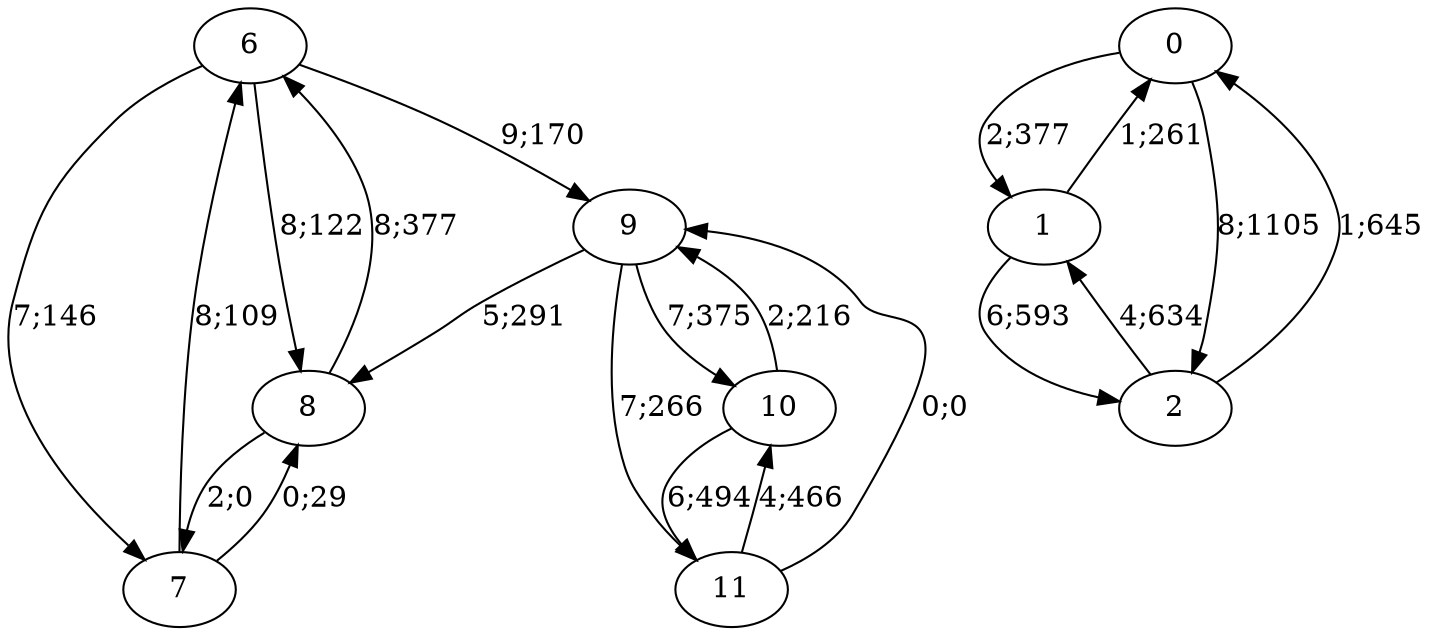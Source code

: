 digraph graph9305 {














6 -> 9 [color=black,label="9;170"]
6 -> 7 [color=black,label="7;146"]
6 -> 8 [color=black,label="8;122"]


7 -> 6 [color=black,label="8;109"]
7 -> 8 [color=black,label="0;29"]


8 -> 6 [color=black,label="8;377"]
8 -> 7 [color=black,label="2;0"]








0 -> 1 [color=black,label="2;377"]
0 -> 2 [color=black,label="8;1105"]


1 -> 0 [color=black,label="1;261"]
1 -> 2 [color=black,label="6;593"]


2 -> 0 [color=black,label="1;645"]
2 -> 1 [color=black,label="4;634"]






































9 -> 8 [color=black,label="5;291"]
9 -> 10 [color=black,label="7;375"]
9 -> 11 [color=black,label="7;266"]


10 -> 9 [color=black,label="2;216"]
10 -> 11 [color=black,label="6;494"]


11 -> 9 [color=black,label="0;0"]
11 -> 10 [color=black,label="4;466"]

}
